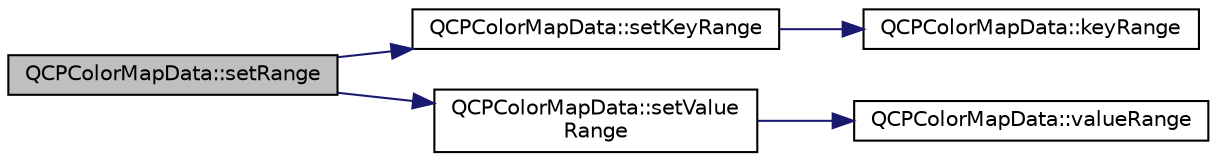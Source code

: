 digraph "QCPColorMapData::setRange"
{
  edge [fontname="Helvetica",fontsize="10",labelfontname="Helvetica",labelfontsize="10"];
  node [fontname="Helvetica",fontsize="10",shape=record];
  rankdir="LR";
  Node93 [label="QCPColorMapData::setRange",height=0.2,width=0.4,color="black", fillcolor="grey75", style="filled", fontcolor="black"];
  Node93 -> Node94 [color="midnightblue",fontsize="10",style="solid",fontname="Helvetica"];
  Node94 [label="QCPColorMapData::setKeyRange",height=0.2,width=0.4,color="black", fillcolor="white", style="filled",URL="$class_q_c_p_color_map_data.html#a0738c485f3c9df9ea1241b7a8bb6a86e"];
  Node94 -> Node95 [color="midnightblue",fontsize="10",style="solid",fontname="Helvetica"];
  Node95 [label="QCPColorMapData::keyRange",height=0.2,width=0.4,color="black", fillcolor="white", style="filled",URL="$class_q_c_p_color_map_data.html#a1e43abd20a77b922b7cecfc69bf4dad7"];
  Node93 -> Node96 [color="midnightblue",fontsize="10",style="solid",fontname="Helvetica"];
  Node96 [label="QCPColorMapData::setValue\lRange",height=0.2,width=0.4,color="black", fillcolor="white", style="filled",URL="$class_q_c_p_color_map_data.html#ada1b2680ba96a5f4175b6d341cf75d23"];
  Node96 -> Node97 [color="midnightblue",fontsize="10",style="solid",fontname="Helvetica"];
  Node97 [label="QCPColorMapData::valueRange",height=0.2,width=0.4,color="black", fillcolor="white", style="filled",URL="$class_q_c_p_color_map_data.html#a818e4e384aa4e5fad69ac603924394d3"];
}
